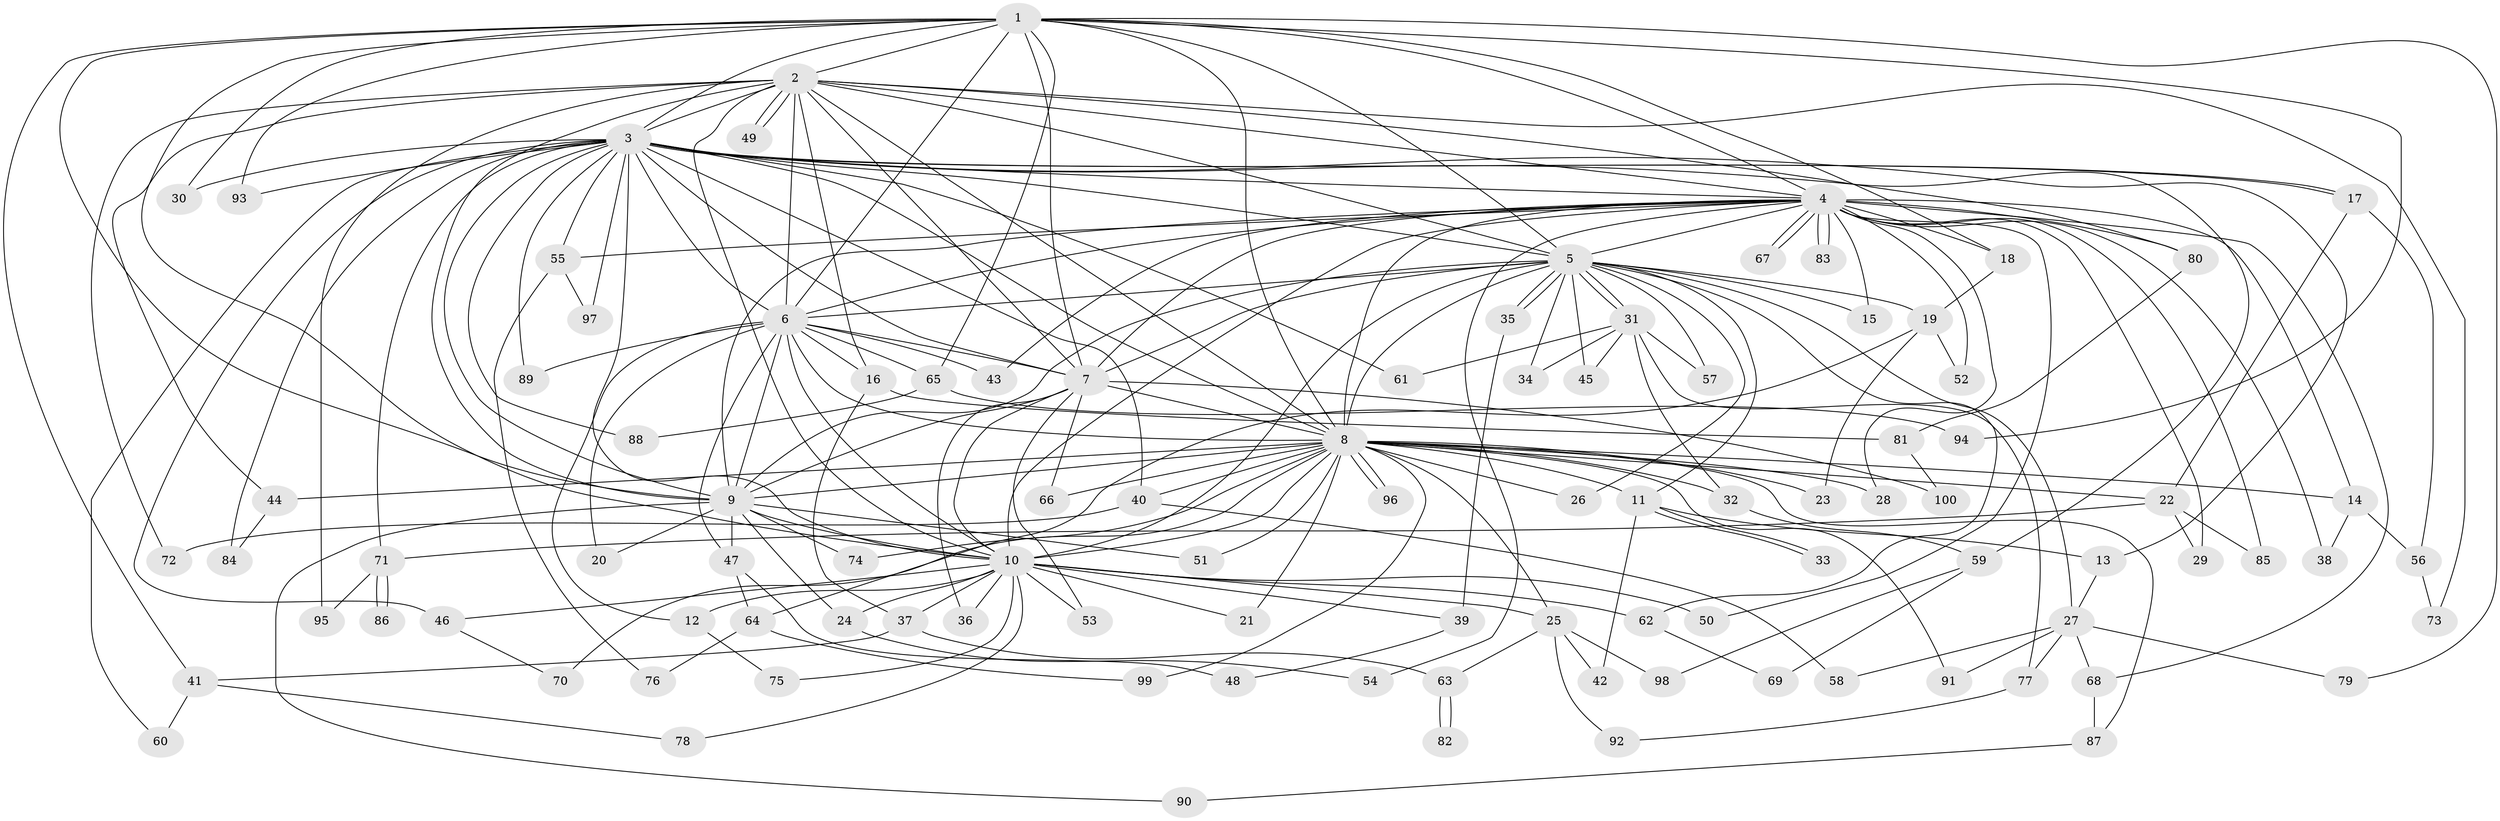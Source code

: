 // Generated by graph-tools (version 1.1) at 2025/49/03/09/25 03:49:32]
// undirected, 100 vertices, 225 edges
graph export_dot {
graph [start="1"]
  node [color=gray90,style=filled];
  1;
  2;
  3;
  4;
  5;
  6;
  7;
  8;
  9;
  10;
  11;
  12;
  13;
  14;
  15;
  16;
  17;
  18;
  19;
  20;
  21;
  22;
  23;
  24;
  25;
  26;
  27;
  28;
  29;
  30;
  31;
  32;
  33;
  34;
  35;
  36;
  37;
  38;
  39;
  40;
  41;
  42;
  43;
  44;
  45;
  46;
  47;
  48;
  49;
  50;
  51;
  52;
  53;
  54;
  55;
  56;
  57;
  58;
  59;
  60;
  61;
  62;
  63;
  64;
  65;
  66;
  67;
  68;
  69;
  70;
  71;
  72;
  73;
  74;
  75;
  76;
  77;
  78;
  79;
  80;
  81;
  82;
  83;
  84;
  85;
  86;
  87;
  88;
  89;
  90;
  91;
  92;
  93;
  94;
  95;
  96;
  97;
  98;
  99;
  100;
  1 -- 2;
  1 -- 3;
  1 -- 4;
  1 -- 5;
  1 -- 6;
  1 -- 7;
  1 -- 8;
  1 -- 9;
  1 -- 10;
  1 -- 18;
  1 -- 30;
  1 -- 41;
  1 -- 65;
  1 -- 79;
  1 -- 93;
  1 -- 94;
  2 -- 3;
  2 -- 4;
  2 -- 5;
  2 -- 6;
  2 -- 7;
  2 -- 8;
  2 -- 9;
  2 -- 10;
  2 -- 16;
  2 -- 44;
  2 -- 49;
  2 -- 49;
  2 -- 72;
  2 -- 73;
  2 -- 80;
  2 -- 95;
  3 -- 4;
  3 -- 5;
  3 -- 6;
  3 -- 7;
  3 -- 8;
  3 -- 9;
  3 -- 10;
  3 -- 13;
  3 -- 17;
  3 -- 17;
  3 -- 30;
  3 -- 40;
  3 -- 46;
  3 -- 55;
  3 -- 59;
  3 -- 60;
  3 -- 61;
  3 -- 71;
  3 -- 84;
  3 -- 88;
  3 -- 89;
  3 -- 93;
  3 -- 97;
  4 -- 5;
  4 -- 6;
  4 -- 7;
  4 -- 8;
  4 -- 9;
  4 -- 10;
  4 -- 14;
  4 -- 15;
  4 -- 18;
  4 -- 28;
  4 -- 29;
  4 -- 38;
  4 -- 43;
  4 -- 50;
  4 -- 52;
  4 -- 54;
  4 -- 55;
  4 -- 67;
  4 -- 67;
  4 -- 68;
  4 -- 80;
  4 -- 83;
  4 -- 83;
  4 -- 85;
  5 -- 6;
  5 -- 7;
  5 -- 8;
  5 -- 9;
  5 -- 10;
  5 -- 11;
  5 -- 15;
  5 -- 19;
  5 -- 26;
  5 -- 27;
  5 -- 31;
  5 -- 31;
  5 -- 34;
  5 -- 35;
  5 -- 35;
  5 -- 45;
  5 -- 57;
  5 -- 62;
  6 -- 7;
  6 -- 8;
  6 -- 9;
  6 -- 10;
  6 -- 12;
  6 -- 16;
  6 -- 20;
  6 -- 43;
  6 -- 47;
  6 -- 65;
  6 -- 89;
  7 -- 8;
  7 -- 9;
  7 -- 10;
  7 -- 36;
  7 -- 53;
  7 -- 66;
  7 -- 100;
  8 -- 9;
  8 -- 10;
  8 -- 11;
  8 -- 14;
  8 -- 21;
  8 -- 22;
  8 -- 23;
  8 -- 25;
  8 -- 26;
  8 -- 28;
  8 -- 32;
  8 -- 40;
  8 -- 44;
  8 -- 51;
  8 -- 66;
  8 -- 70;
  8 -- 74;
  8 -- 87;
  8 -- 91;
  8 -- 96;
  8 -- 96;
  8 -- 99;
  9 -- 10;
  9 -- 20;
  9 -- 24;
  9 -- 47;
  9 -- 51;
  9 -- 74;
  9 -- 90;
  10 -- 12;
  10 -- 21;
  10 -- 24;
  10 -- 25;
  10 -- 36;
  10 -- 37;
  10 -- 39;
  10 -- 46;
  10 -- 50;
  10 -- 53;
  10 -- 62;
  10 -- 75;
  10 -- 78;
  11 -- 13;
  11 -- 33;
  11 -- 33;
  11 -- 42;
  12 -- 75;
  13 -- 27;
  14 -- 38;
  14 -- 56;
  16 -- 37;
  16 -- 81;
  17 -- 22;
  17 -- 56;
  18 -- 19;
  19 -- 23;
  19 -- 52;
  19 -- 64;
  22 -- 29;
  22 -- 71;
  22 -- 85;
  24 -- 54;
  25 -- 42;
  25 -- 63;
  25 -- 92;
  25 -- 98;
  27 -- 58;
  27 -- 68;
  27 -- 77;
  27 -- 79;
  27 -- 91;
  31 -- 32;
  31 -- 34;
  31 -- 45;
  31 -- 57;
  31 -- 61;
  31 -- 77;
  32 -- 59;
  35 -- 39;
  37 -- 41;
  37 -- 63;
  39 -- 48;
  40 -- 58;
  40 -- 72;
  41 -- 60;
  41 -- 78;
  44 -- 84;
  46 -- 70;
  47 -- 48;
  47 -- 64;
  55 -- 76;
  55 -- 97;
  56 -- 73;
  59 -- 69;
  59 -- 98;
  62 -- 69;
  63 -- 82;
  63 -- 82;
  64 -- 76;
  64 -- 99;
  65 -- 88;
  65 -- 94;
  68 -- 87;
  71 -- 86;
  71 -- 86;
  71 -- 95;
  77 -- 92;
  80 -- 81;
  81 -- 100;
  87 -- 90;
}

